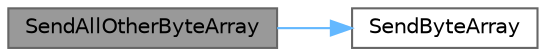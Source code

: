 digraph "SendAllOtherByteArray"
{
 // LATEX_PDF_SIZE
  bgcolor="transparent";
  edge [fontname=Helvetica,fontsize=10,labelfontname=Helvetica,labelfontsize=10];
  node [fontname=Helvetica,fontsize=10,shape=box,height=0.2,width=0.4];
  rankdir="LR";
  Node1 [id="Node000001",label="SendAllOtherByteArray",height=0.2,width=0.4,color="gray40", fillcolor="grey60", style="filled", fontcolor="black",tooltip="给除了指定客户端的其它客户端发送二进制数据"];
  Node1 -> Node2 [id="edge1_Node000001_Node000002",color="steelblue1",style="solid",tooltip=" "];
  Node2 [id="Node000002",label="SendByteArray",height=0.2,width=0.4,color="grey40", fillcolor="white", style="filled",URL="$class_c_web_socket_server.html#aca2f6135adf188d8f0700f18d7f78ec4",tooltip="给指定客户端发送二进制数据"];
}
